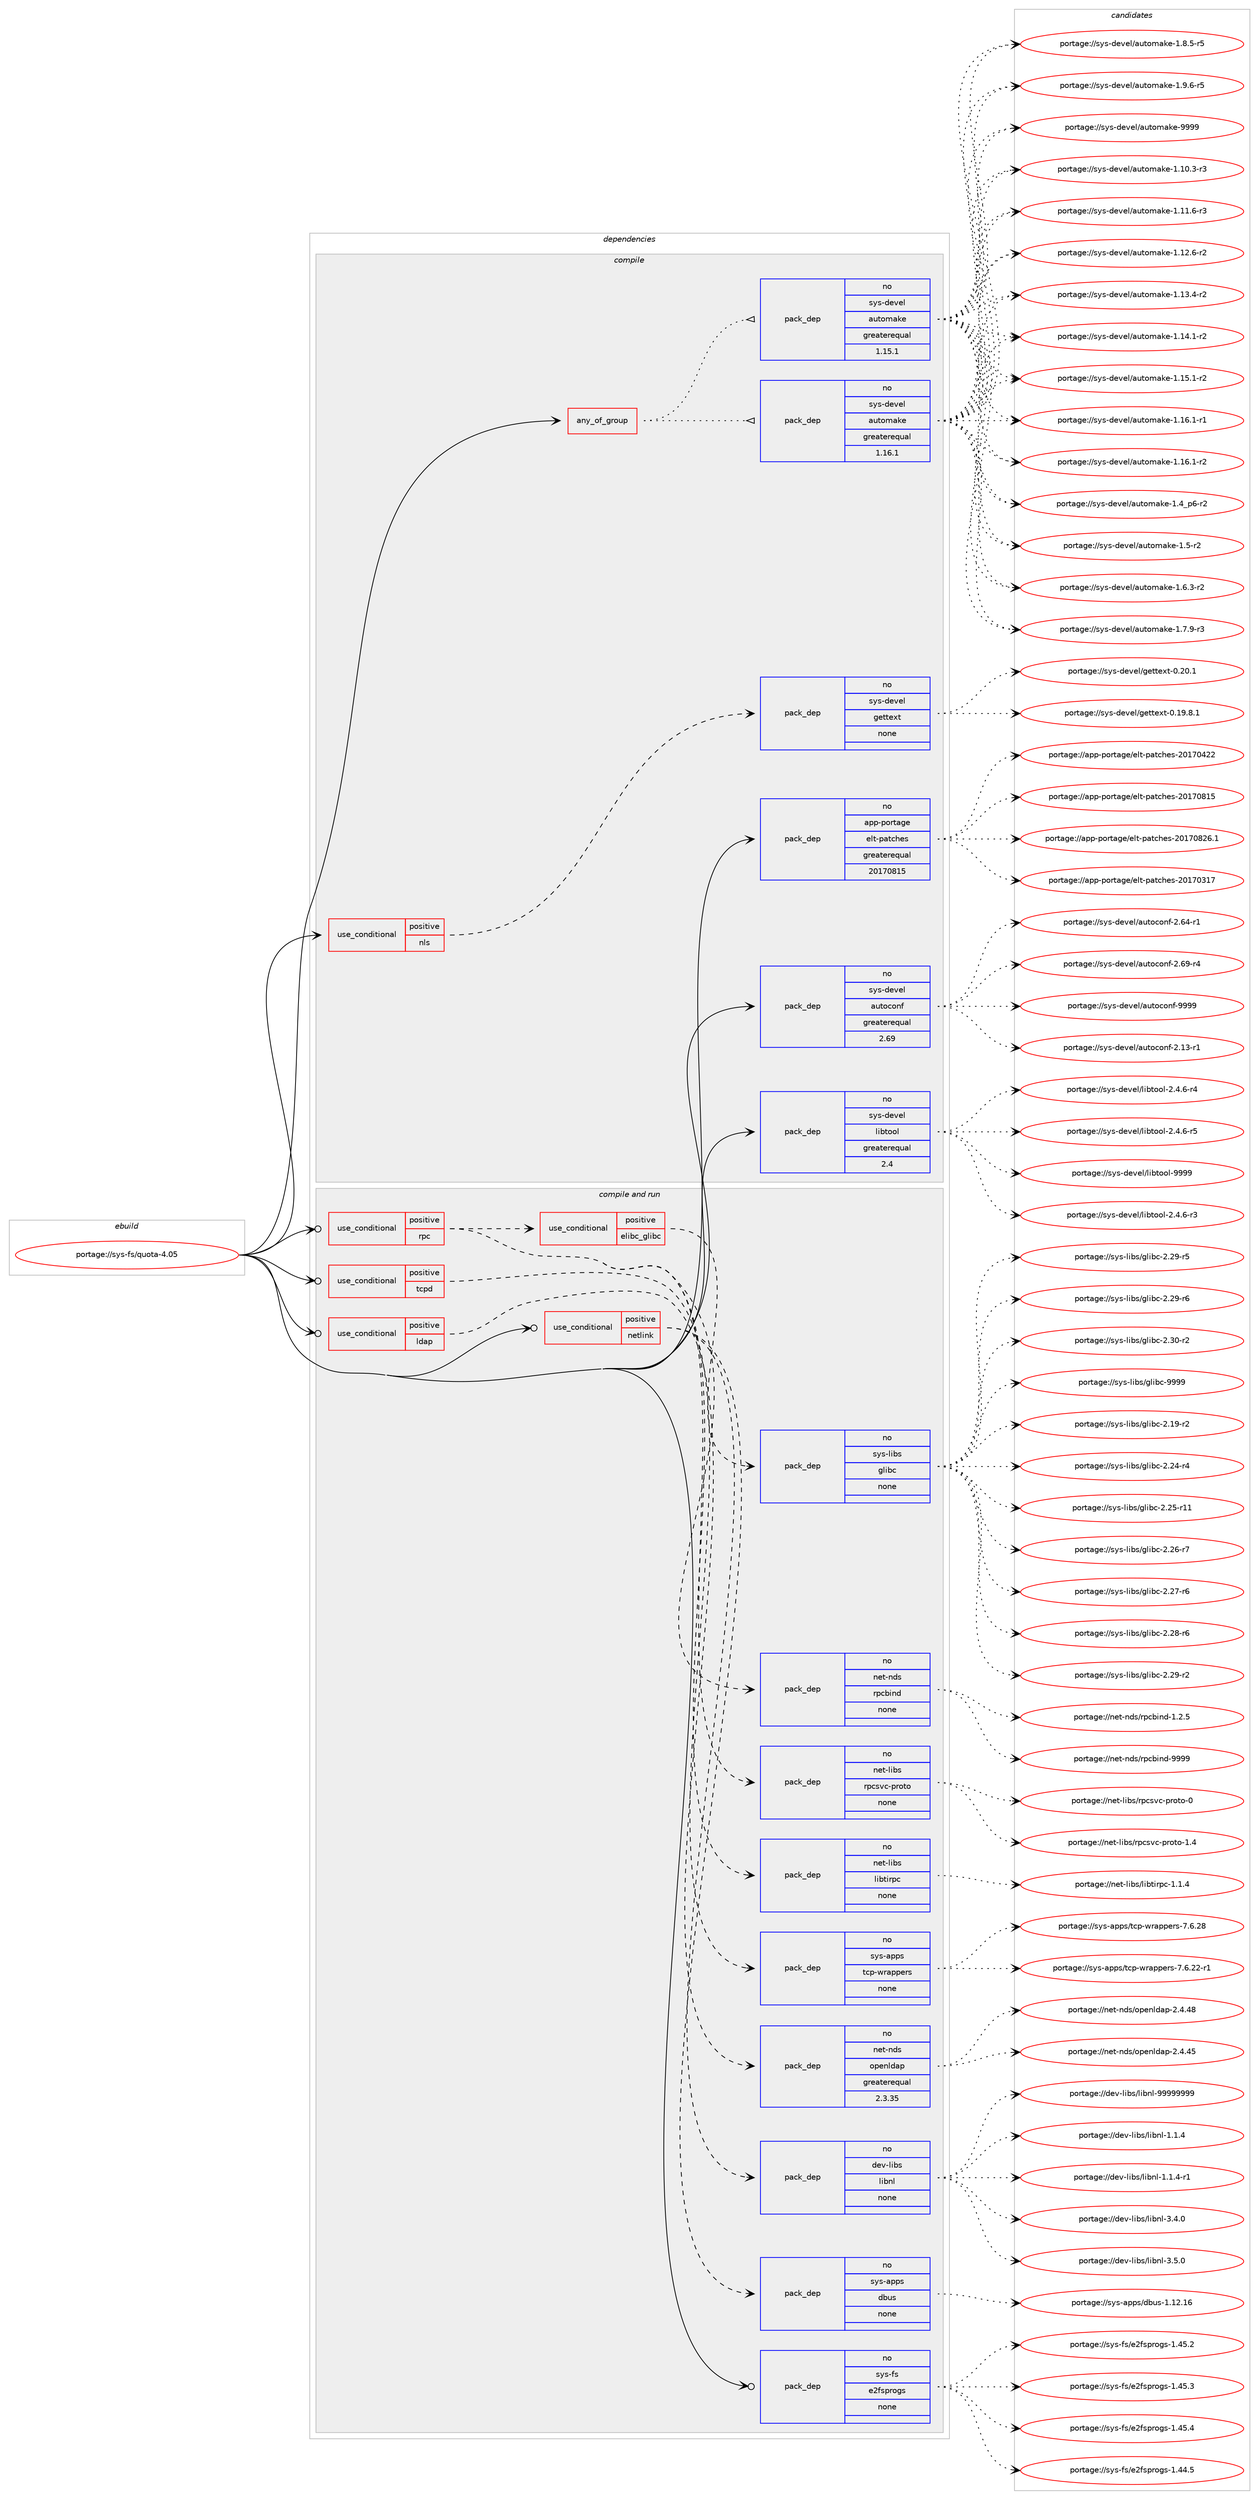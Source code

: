 digraph prolog {

# *************
# Graph options
# *************

newrank=true;
concentrate=true;
compound=true;
graph [rankdir=LR,fontname=Helvetica,fontsize=10,ranksep=1.5];#, ranksep=2.5, nodesep=0.2];
edge  [arrowhead=vee];
node  [fontname=Helvetica,fontsize=10];

# **********
# The ebuild
# **********

subgraph cluster_leftcol {
color=gray;
rank=same;
label=<<i>ebuild</i>>;
id [label="portage://sys-fs/quota-4.05", color=red, width=4, href="../sys-fs/quota-4.05.svg"];
}

# ****************
# The dependencies
# ****************

subgraph cluster_midcol {
color=gray;
label=<<i>dependencies</i>>;
subgraph cluster_compile {
fillcolor="#eeeeee";
style=filled;
label=<<i>compile</i>>;
subgraph any6906 {
dependency426198 [label=<<TABLE BORDER="0" CELLBORDER="1" CELLSPACING="0" CELLPADDING="4"><TR><TD CELLPADDING="10">any_of_group</TD></TR></TABLE>>, shape=none, color=red];subgraph pack315912 {
dependency426199 [label=<<TABLE BORDER="0" CELLBORDER="1" CELLSPACING="0" CELLPADDING="4" WIDTH="220"><TR><TD ROWSPAN="6" CELLPADDING="30">pack_dep</TD></TR><TR><TD WIDTH="110">no</TD></TR><TR><TD>sys-devel</TD></TR><TR><TD>automake</TD></TR><TR><TD>greaterequal</TD></TR><TR><TD>1.16.1</TD></TR></TABLE>>, shape=none, color=blue];
}
dependency426198:e -> dependency426199:w [weight=20,style="dotted",arrowhead="oinv"];
subgraph pack315913 {
dependency426200 [label=<<TABLE BORDER="0" CELLBORDER="1" CELLSPACING="0" CELLPADDING="4" WIDTH="220"><TR><TD ROWSPAN="6" CELLPADDING="30">pack_dep</TD></TR><TR><TD WIDTH="110">no</TD></TR><TR><TD>sys-devel</TD></TR><TR><TD>automake</TD></TR><TR><TD>greaterequal</TD></TR><TR><TD>1.15.1</TD></TR></TABLE>>, shape=none, color=blue];
}
dependency426198:e -> dependency426200:w [weight=20,style="dotted",arrowhead="oinv"];
}
id:e -> dependency426198:w [weight=20,style="solid",arrowhead="vee"];
subgraph cond103142 {
dependency426201 [label=<<TABLE BORDER="0" CELLBORDER="1" CELLSPACING="0" CELLPADDING="4"><TR><TD ROWSPAN="3" CELLPADDING="10">use_conditional</TD></TR><TR><TD>positive</TD></TR><TR><TD>nls</TD></TR></TABLE>>, shape=none, color=red];
subgraph pack315914 {
dependency426202 [label=<<TABLE BORDER="0" CELLBORDER="1" CELLSPACING="0" CELLPADDING="4" WIDTH="220"><TR><TD ROWSPAN="6" CELLPADDING="30">pack_dep</TD></TR><TR><TD WIDTH="110">no</TD></TR><TR><TD>sys-devel</TD></TR><TR><TD>gettext</TD></TR><TR><TD>none</TD></TR><TR><TD></TD></TR></TABLE>>, shape=none, color=blue];
}
dependency426201:e -> dependency426202:w [weight=20,style="dashed",arrowhead="vee"];
}
id:e -> dependency426201:w [weight=20,style="solid",arrowhead="vee"];
subgraph pack315915 {
dependency426203 [label=<<TABLE BORDER="0" CELLBORDER="1" CELLSPACING="0" CELLPADDING="4" WIDTH="220"><TR><TD ROWSPAN="6" CELLPADDING="30">pack_dep</TD></TR><TR><TD WIDTH="110">no</TD></TR><TR><TD>app-portage</TD></TR><TR><TD>elt-patches</TD></TR><TR><TD>greaterequal</TD></TR><TR><TD>20170815</TD></TR></TABLE>>, shape=none, color=blue];
}
id:e -> dependency426203:w [weight=20,style="solid",arrowhead="vee"];
subgraph pack315916 {
dependency426204 [label=<<TABLE BORDER="0" CELLBORDER="1" CELLSPACING="0" CELLPADDING="4" WIDTH="220"><TR><TD ROWSPAN="6" CELLPADDING="30">pack_dep</TD></TR><TR><TD WIDTH="110">no</TD></TR><TR><TD>sys-devel</TD></TR><TR><TD>autoconf</TD></TR><TR><TD>greaterequal</TD></TR><TR><TD>2.69</TD></TR></TABLE>>, shape=none, color=blue];
}
id:e -> dependency426204:w [weight=20,style="solid",arrowhead="vee"];
subgraph pack315917 {
dependency426205 [label=<<TABLE BORDER="0" CELLBORDER="1" CELLSPACING="0" CELLPADDING="4" WIDTH="220"><TR><TD ROWSPAN="6" CELLPADDING="30">pack_dep</TD></TR><TR><TD WIDTH="110">no</TD></TR><TR><TD>sys-devel</TD></TR><TR><TD>libtool</TD></TR><TR><TD>greaterequal</TD></TR><TR><TD>2.4</TD></TR></TABLE>>, shape=none, color=blue];
}
id:e -> dependency426205:w [weight=20,style="solid",arrowhead="vee"];
}
subgraph cluster_compileandrun {
fillcolor="#eeeeee";
style=filled;
label=<<i>compile and run</i>>;
subgraph cond103143 {
dependency426206 [label=<<TABLE BORDER="0" CELLBORDER="1" CELLSPACING="0" CELLPADDING="4"><TR><TD ROWSPAN="3" CELLPADDING="10">use_conditional</TD></TR><TR><TD>positive</TD></TR><TR><TD>ldap</TD></TR></TABLE>>, shape=none, color=red];
subgraph pack315918 {
dependency426207 [label=<<TABLE BORDER="0" CELLBORDER="1" CELLSPACING="0" CELLPADDING="4" WIDTH="220"><TR><TD ROWSPAN="6" CELLPADDING="30">pack_dep</TD></TR><TR><TD WIDTH="110">no</TD></TR><TR><TD>net-nds</TD></TR><TR><TD>openldap</TD></TR><TR><TD>greaterequal</TD></TR><TR><TD>2.3.35</TD></TR></TABLE>>, shape=none, color=blue];
}
dependency426206:e -> dependency426207:w [weight=20,style="dashed",arrowhead="vee"];
}
id:e -> dependency426206:w [weight=20,style="solid",arrowhead="odotvee"];
subgraph cond103144 {
dependency426208 [label=<<TABLE BORDER="0" CELLBORDER="1" CELLSPACING="0" CELLPADDING="4"><TR><TD ROWSPAN="3" CELLPADDING="10">use_conditional</TD></TR><TR><TD>positive</TD></TR><TR><TD>netlink</TD></TR></TABLE>>, shape=none, color=red];
subgraph pack315919 {
dependency426209 [label=<<TABLE BORDER="0" CELLBORDER="1" CELLSPACING="0" CELLPADDING="4" WIDTH="220"><TR><TD ROWSPAN="6" CELLPADDING="30">pack_dep</TD></TR><TR><TD WIDTH="110">no</TD></TR><TR><TD>sys-apps</TD></TR><TR><TD>dbus</TD></TR><TR><TD>none</TD></TR><TR><TD></TD></TR></TABLE>>, shape=none, color=blue];
}
dependency426208:e -> dependency426209:w [weight=20,style="dashed",arrowhead="vee"];
subgraph pack315920 {
dependency426210 [label=<<TABLE BORDER="0" CELLBORDER="1" CELLSPACING="0" CELLPADDING="4" WIDTH="220"><TR><TD ROWSPAN="6" CELLPADDING="30">pack_dep</TD></TR><TR><TD WIDTH="110">no</TD></TR><TR><TD>dev-libs</TD></TR><TR><TD>libnl</TD></TR><TR><TD>none</TD></TR><TR><TD></TD></TR></TABLE>>, shape=none, color=blue];
}
dependency426208:e -> dependency426210:w [weight=20,style="dashed",arrowhead="vee"];
}
id:e -> dependency426208:w [weight=20,style="solid",arrowhead="odotvee"];
subgraph cond103145 {
dependency426211 [label=<<TABLE BORDER="0" CELLBORDER="1" CELLSPACING="0" CELLPADDING="4"><TR><TD ROWSPAN="3" CELLPADDING="10">use_conditional</TD></TR><TR><TD>positive</TD></TR><TR><TD>rpc</TD></TR></TABLE>>, shape=none, color=red];
subgraph pack315921 {
dependency426212 [label=<<TABLE BORDER="0" CELLBORDER="1" CELLSPACING="0" CELLPADDING="4" WIDTH="220"><TR><TD ROWSPAN="6" CELLPADDING="30">pack_dep</TD></TR><TR><TD WIDTH="110">no</TD></TR><TR><TD>net-nds</TD></TR><TR><TD>rpcbind</TD></TR><TR><TD>none</TD></TR><TR><TD></TD></TR></TABLE>>, shape=none, color=blue];
}
dependency426211:e -> dependency426212:w [weight=20,style="dashed",arrowhead="vee"];
subgraph cond103146 {
dependency426213 [label=<<TABLE BORDER="0" CELLBORDER="1" CELLSPACING="0" CELLPADDING="4"><TR><TD ROWSPAN="3" CELLPADDING="10">use_conditional</TD></TR><TR><TD>positive</TD></TR><TR><TD>elibc_glibc</TD></TR></TABLE>>, shape=none, color=red];
subgraph pack315922 {
dependency426214 [label=<<TABLE BORDER="0" CELLBORDER="1" CELLSPACING="0" CELLPADDING="4" WIDTH="220"><TR><TD ROWSPAN="6" CELLPADDING="30">pack_dep</TD></TR><TR><TD WIDTH="110">no</TD></TR><TR><TD>sys-libs</TD></TR><TR><TD>glibc</TD></TR><TR><TD>none</TD></TR><TR><TD></TD></TR></TABLE>>, shape=none, color=blue];
}
dependency426213:e -> dependency426214:w [weight=20,style="dashed",arrowhead="vee"];
}
dependency426211:e -> dependency426213:w [weight=20,style="dashed",arrowhead="vee"];
subgraph pack315923 {
dependency426215 [label=<<TABLE BORDER="0" CELLBORDER="1" CELLSPACING="0" CELLPADDING="4" WIDTH="220"><TR><TD ROWSPAN="6" CELLPADDING="30">pack_dep</TD></TR><TR><TD WIDTH="110">no</TD></TR><TR><TD>net-libs</TD></TR><TR><TD>libtirpc</TD></TR><TR><TD>none</TD></TR><TR><TD></TD></TR></TABLE>>, shape=none, color=blue];
}
dependency426211:e -> dependency426215:w [weight=20,style="dashed",arrowhead="vee"];
subgraph pack315924 {
dependency426216 [label=<<TABLE BORDER="0" CELLBORDER="1" CELLSPACING="0" CELLPADDING="4" WIDTH="220"><TR><TD ROWSPAN="6" CELLPADDING="30">pack_dep</TD></TR><TR><TD WIDTH="110">no</TD></TR><TR><TD>net-libs</TD></TR><TR><TD>rpcsvc-proto</TD></TR><TR><TD>none</TD></TR><TR><TD></TD></TR></TABLE>>, shape=none, color=blue];
}
dependency426211:e -> dependency426216:w [weight=20,style="dashed",arrowhead="vee"];
}
id:e -> dependency426211:w [weight=20,style="solid",arrowhead="odotvee"];
subgraph cond103147 {
dependency426217 [label=<<TABLE BORDER="0" CELLBORDER="1" CELLSPACING="0" CELLPADDING="4"><TR><TD ROWSPAN="3" CELLPADDING="10">use_conditional</TD></TR><TR><TD>positive</TD></TR><TR><TD>tcpd</TD></TR></TABLE>>, shape=none, color=red];
subgraph pack315925 {
dependency426218 [label=<<TABLE BORDER="0" CELLBORDER="1" CELLSPACING="0" CELLPADDING="4" WIDTH="220"><TR><TD ROWSPAN="6" CELLPADDING="30">pack_dep</TD></TR><TR><TD WIDTH="110">no</TD></TR><TR><TD>sys-apps</TD></TR><TR><TD>tcp-wrappers</TD></TR><TR><TD>none</TD></TR><TR><TD></TD></TR></TABLE>>, shape=none, color=blue];
}
dependency426217:e -> dependency426218:w [weight=20,style="dashed",arrowhead="vee"];
}
id:e -> dependency426217:w [weight=20,style="solid",arrowhead="odotvee"];
subgraph pack315926 {
dependency426219 [label=<<TABLE BORDER="0" CELLBORDER="1" CELLSPACING="0" CELLPADDING="4" WIDTH="220"><TR><TD ROWSPAN="6" CELLPADDING="30">pack_dep</TD></TR><TR><TD WIDTH="110">no</TD></TR><TR><TD>sys-fs</TD></TR><TR><TD>e2fsprogs</TD></TR><TR><TD>none</TD></TR><TR><TD></TD></TR></TABLE>>, shape=none, color=blue];
}
id:e -> dependency426219:w [weight=20,style="solid",arrowhead="odotvee"];
}
subgraph cluster_run {
fillcolor="#eeeeee";
style=filled;
label=<<i>run</i>>;
}
}

# **************
# The candidates
# **************

subgraph cluster_choices {
rank=same;
color=gray;
label=<<i>candidates</i>>;

subgraph choice315912 {
color=black;
nodesep=1;
choiceportage11512111545100101118101108479711711611110997107101454946494846514511451 [label="portage://sys-devel/automake-1.10.3-r3", color=red, width=4,href="../sys-devel/automake-1.10.3-r3.svg"];
choiceportage11512111545100101118101108479711711611110997107101454946494946544511451 [label="portage://sys-devel/automake-1.11.6-r3", color=red, width=4,href="../sys-devel/automake-1.11.6-r3.svg"];
choiceportage11512111545100101118101108479711711611110997107101454946495046544511450 [label="portage://sys-devel/automake-1.12.6-r2", color=red, width=4,href="../sys-devel/automake-1.12.6-r2.svg"];
choiceportage11512111545100101118101108479711711611110997107101454946495146524511450 [label="portage://sys-devel/automake-1.13.4-r2", color=red, width=4,href="../sys-devel/automake-1.13.4-r2.svg"];
choiceportage11512111545100101118101108479711711611110997107101454946495246494511450 [label="portage://sys-devel/automake-1.14.1-r2", color=red, width=4,href="../sys-devel/automake-1.14.1-r2.svg"];
choiceportage11512111545100101118101108479711711611110997107101454946495346494511450 [label="portage://sys-devel/automake-1.15.1-r2", color=red, width=4,href="../sys-devel/automake-1.15.1-r2.svg"];
choiceportage11512111545100101118101108479711711611110997107101454946495446494511449 [label="portage://sys-devel/automake-1.16.1-r1", color=red, width=4,href="../sys-devel/automake-1.16.1-r1.svg"];
choiceportage11512111545100101118101108479711711611110997107101454946495446494511450 [label="portage://sys-devel/automake-1.16.1-r2", color=red, width=4,href="../sys-devel/automake-1.16.1-r2.svg"];
choiceportage115121115451001011181011084797117116111109971071014549465295112544511450 [label="portage://sys-devel/automake-1.4_p6-r2", color=red, width=4,href="../sys-devel/automake-1.4_p6-r2.svg"];
choiceportage11512111545100101118101108479711711611110997107101454946534511450 [label="portage://sys-devel/automake-1.5-r2", color=red, width=4,href="../sys-devel/automake-1.5-r2.svg"];
choiceportage115121115451001011181011084797117116111109971071014549465446514511450 [label="portage://sys-devel/automake-1.6.3-r2", color=red, width=4,href="../sys-devel/automake-1.6.3-r2.svg"];
choiceportage115121115451001011181011084797117116111109971071014549465546574511451 [label="portage://sys-devel/automake-1.7.9-r3", color=red, width=4,href="../sys-devel/automake-1.7.9-r3.svg"];
choiceportage115121115451001011181011084797117116111109971071014549465646534511453 [label="portage://sys-devel/automake-1.8.5-r5", color=red, width=4,href="../sys-devel/automake-1.8.5-r5.svg"];
choiceportage115121115451001011181011084797117116111109971071014549465746544511453 [label="portage://sys-devel/automake-1.9.6-r5", color=red, width=4,href="../sys-devel/automake-1.9.6-r5.svg"];
choiceportage115121115451001011181011084797117116111109971071014557575757 [label="portage://sys-devel/automake-9999", color=red, width=4,href="../sys-devel/automake-9999.svg"];
dependency426199:e -> choiceportage11512111545100101118101108479711711611110997107101454946494846514511451:w [style=dotted,weight="100"];
dependency426199:e -> choiceportage11512111545100101118101108479711711611110997107101454946494946544511451:w [style=dotted,weight="100"];
dependency426199:e -> choiceportage11512111545100101118101108479711711611110997107101454946495046544511450:w [style=dotted,weight="100"];
dependency426199:e -> choiceportage11512111545100101118101108479711711611110997107101454946495146524511450:w [style=dotted,weight="100"];
dependency426199:e -> choiceportage11512111545100101118101108479711711611110997107101454946495246494511450:w [style=dotted,weight="100"];
dependency426199:e -> choiceportage11512111545100101118101108479711711611110997107101454946495346494511450:w [style=dotted,weight="100"];
dependency426199:e -> choiceportage11512111545100101118101108479711711611110997107101454946495446494511449:w [style=dotted,weight="100"];
dependency426199:e -> choiceportage11512111545100101118101108479711711611110997107101454946495446494511450:w [style=dotted,weight="100"];
dependency426199:e -> choiceportage115121115451001011181011084797117116111109971071014549465295112544511450:w [style=dotted,weight="100"];
dependency426199:e -> choiceportage11512111545100101118101108479711711611110997107101454946534511450:w [style=dotted,weight="100"];
dependency426199:e -> choiceportage115121115451001011181011084797117116111109971071014549465446514511450:w [style=dotted,weight="100"];
dependency426199:e -> choiceportage115121115451001011181011084797117116111109971071014549465546574511451:w [style=dotted,weight="100"];
dependency426199:e -> choiceportage115121115451001011181011084797117116111109971071014549465646534511453:w [style=dotted,weight="100"];
dependency426199:e -> choiceportage115121115451001011181011084797117116111109971071014549465746544511453:w [style=dotted,weight="100"];
dependency426199:e -> choiceportage115121115451001011181011084797117116111109971071014557575757:w [style=dotted,weight="100"];
}
subgraph choice315913 {
color=black;
nodesep=1;
choiceportage11512111545100101118101108479711711611110997107101454946494846514511451 [label="portage://sys-devel/automake-1.10.3-r3", color=red, width=4,href="../sys-devel/automake-1.10.3-r3.svg"];
choiceportage11512111545100101118101108479711711611110997107101454946494946544511451 [label="portage://sys-devel/automake-1.11.6-r3", color=red, width=4,href="../sys-devel/automake-1.11.6-r3.svg"];
choiceportage11512111545100101118101108479711711611110997107101454946495046544511450 [label="portage://sys-devel/automake-1.12.6-r2", color=red, width=4,href="../sys-devel/automake-1.12.6-r2.svg"];
choiceportage11512111545100101118101108479711711611110997107101454946495146524511450 [label="portage://sys-devel/automake-1.13.4-r2", color=red, width=4,href="../sys-devel/automake-1.13.4-r2.svg"];
choiceportage11512111545100101118101108479711711611110997107101454946495246494511450 [label="portage://sys-devel/automake-1.14.1-r2", color=red, width=4,href="../sys-devel/automake-1.14.1-r2.svg"];
choiceportage11512111545100101118101108479711711611110997107101454946495346494511450 [label="portage://sys-devel/automake-1.15.1-r2", color=red, width=4,href="../sys-devel/automake-1.15.1-r2.svg"];
choiceportage11512111545100101118101108479711711611110997107101454946495446494511449 [label="portage://sys-devel/automake-1.16.1-r1", color=red, width=4,href="../sys-devel/automake-1.16.1-r1.svg"];
choiceportage11512111545100101118101108479711711611110997107101454946495446494511450 [label="portage://sys-devel/automake-1.16.1-r2", color=red, width=4,href="../sys-devel/automake-1.16.1-r2.svg"];
choiceportage115121115451001011181011084797117116111109971071014549465295112544511450 [label="portage://sys-devel/automake-1.4_p6-r2", color=red, width=4,href="../sys-devel/automake-1.4_p6-r2.svg"];
choiceportage11512111545100101118101108479711711611110997107101454946534511450 [label="portage://sys-devel/automake-1.5-r2", color=red, width=4,href="../sys-devel/automake-1.5-r2.svg"];
choiceportage115121115451001011181011084797117116111109971071014549465446514511450 [label="portage://sys-devel/automake-1.6.3-r2", color=red, width=4,href="../sys-devel/automake-1.6.3-r2.svg"];
choiceportage115121115451001011181011084797117116111109971071014549465546574511451 [label="portage://sys-devel/automake-1.7.9-r3", color=red, width=4,href="../sys-devel/automake-1.7.9-r3.svg"];
choiceportage115121115451001011181011084797117116111109971071014549465646534511453 [label="portage://sys-devel/automake-1.8.5-r5", color=red, width=4,href="../sys-devel/automake-1.8.5-r5.svg"];
choiceportage115121115451001011181011084797117116111109971071014549465746544511453 [label="portage://sys-devel/automake-1.9.6-r5", color=red, width=4,href="../sys-devel/automake-1.9.6-r5.svg"];
choiceportage115121115451001011181011084797117116111109971071014557575757 [label="portage://sys-devel/automake-9999", color=red, width=4,href="../sys-devel/automake-9999.svg"];
dependency426200:e -> choiceportage11512111545100101118101108479711711611110997107101454946494846514511451:w [style=dotted,weight="100"];
dependency426200:e -> choiceportage11512111545100101118101108479711711611110997107101454946494946544511451:w [style=dotted,weight="100"];
dependency426200:e -> choiceportage11512111545100101118101108479711711611110997107101454946495046544511450:w [style=dotted,weight="100"];
dependency426200:e -> choiceportage11512111545100101118101108479711711611110997107101454946495146524511450:w [style=dotted,weight="100"];
dependency426200:e -> choiceportage11512111545100101118101108479711711611110997107101454946495246494511450:w [style=dotted,weight="100"];
dependency426200:e -> choiceportage11512111545100101118101108479711711611110997107101454946495346494511450:w [style=dotted,weight="100"];
dependency426200:e -> choiceportage11512111545100101118101108479711711611110997107101454946495446494511449:w [style=dotted,weight="100"];
dependency426200:e -> choiceportage11512111545100101118101108479711711611110997107101454946495446494511450:w [style=dotted,weight="100"];
dependency426200:e -> choiceportage115121115451001011181011084797117116111109971071014549465295112544511450:w [style=dotted,weight="100"];
dependency426200:e -> choiceportage11512111545100101118101108479711711611110997107101454946534511450:w [style=dotted,weight="100"];
dependency426200:e -> choiceportage115121115451001011181011084797117116111109971071014549465446514511450:w [style=dotted,weight="100"];
dependency426200:e -> choiceportage115121115451001011181011084797117116111109971071014549465546574511451:w [style=dotted,weight="100"];
dependency426200:e -> choiceportage115121115451001011181011084797117116111109971071014549465646534511453:w [style=dotted,weight="100"];
dependency426200:e -> choiceportage115121115451001011181011084797117116111109971071014549465746544511453:w [style=dotted,weight="100"];
dependency426200:e -> choiceportage115121115451001011181011084797117116111109971071014557575757:w [style=dotted,weight="100"];
}
subgraph choice315914 {
color=black;
nodesep=1;
choiceportage1151211154510010111810110847103101116116101120116454846495746564649 [label="portage://sys-devel/gettext-0.19.8.1", color=red, width=4,href="../sys-devel/gettext-0.19.8.1.svg"];
choiceportage115121115451001011181011084710310111611610112011645484650484649 [label="portage://sys-devel/gettext-0.20.1", color=red, width=4,href="../sys-devel/gettext-0.20.1.svg"];
dependency426202:e -> choiceportage1151211154510010111810110847103101116116101120116454846495746564649:w [style=dotted,weight="100"];
dependency426202:e -> choiceportage115121115451001011181011084710310111611610112011645484650484649:w [style=dotted,weight="100"];
}
subgraph choice315915 {
color=black;
nodesep=1;
choiceportage97112112451121111141169710310147101108116451129711699104101115455048495548514955 [label="portage://app-portage/elt-patches-20170317", color=red, width=4,href="../app-portage/elt-patches-20170317.svg"];
choiceportage97112112451121111141169710310147101108116451129711699104101115455048495548525050 [label="portage://app-portage/elt-patches-20170422", color=red, width=4,href="../app-portage/elt-patches-20170422.svg"];
choiceportage97112112451121111141169710310147101108116451129711699104101115455048495548564953 [label="portage://app-portage/elt-patches-20170815", color=red, width=4,href="../app-portage/elt-patches-20170815.svg"];
choiceportage971121124511211111411697103101471011081164511297116991041011154550484955485650544649 [label="portage://app-portage/elt-patches-20170826.1", color=red, width=4,href="../app-portage/elt-patches-20170826.1.svg"];
dependency426203:e -> choiceportage97112112451121111141169710310147101108116451129711699104101115455048495548514955:w [style=dotted,weight="100"];
dependency426203:e -> choiceportage97112112451121111141169710310147101108116451129711699104101115455048495548525050:w [style=dotted,weight="100"];
dependency426203:e -> choiceportage97112112451121111141169710310147101108116451129711699104101115455048495548564953:w [style=dotted,weight="100"];
dependency426203:e -> choiceportage971121124511211111411697103101471011081164511297116991041011154550484955485650544649:w [style=dotted,weight="100"];
}
subgraph choice315916 {
color=black;
nodesep=1;
choiceportage1151211154510010111810110847971171161119911111010245504649514511449 [label="portage://sys-devel/autoconf-2.13-r1", color=red, width=4,href="../sys-devel/autoconf-2.13-r1.svg"];
choiceportage1151211154510010111810110847971171161119911111010245504654524511449 [label="portage://sys-devel/autoconf-2.64-r1", color=red, width=4,href="../sys-devel/autoconf-2.64-r1.svg"];
choiceportage1151211154510010111810110847971171161119911111010245504654574511452 [label="portage://sys-devel/autoconf-2.69-r4", color=red, width=4,href="../sys-devel/autoconf-2.69-r4.svg"];
choiceportage115121115451001011181011084797117116111991111101024557575757 [label="portage://sys-devel/autoconf-9999", color=red, width=4,href="../sys-devel/autoconf-9999.svg"];
dependency426204:e -> choiceportage1151211154510010111810110847971171161119911111010245504649514511449:w [style=dotted,weight="100"];
dependency426204:e -> choiceportage1151211154510010111810110847971171161119911111010245504654524511449:w [style=dotted,weight="100"];
dependency426204:e -> choiceportage1151211154510010111810110847971171161119911111010245504654574511452:w [style=dotted,weight="100"];
dependency426204:e -> choiceportage115121115451001011181011084797117116111991111101024557575757:w [style=dotted,weight="100"];
}
subgraph choice315917 {
color=black;
nodesep=1;
choiceportage1151211154510010111810110847108105981161111111084550465246544511451 [label="portage://sys-devel/libtool-2.4.6-r3", color=red, width=4,href="../sys-devel/libtool-2.4.6-r3.svg"];
choiceportage1151211154510010111810110847108105981161111111084550465246544511452 [label="portage://sys-devel/libtool-2.4.6-r4", color=red, width=4,href="../sys-devel/libtool-2.4.6-r4.svg"];
choiceportage1151211154510010111810110847108105981161111111084550465246544511453 [label="portage://sys-devel/libtool-2.4.6-r5", color=red, width=4,href="../sys-devel/libtool-2.4.6-r5.svg"];
choiceportage1151211154510010111810110847108105981161111111084557575757 [label="portage://sys-devel/libtool-9999", color=red, width=4,href="../sys-devel/libtool-9999.svg"];
dependency426205:e -> choiceportage1151211154510010111810110847108105981161111111084550465246544511451:w [style=dotted,weight="100"];
dependency426205:e -> choiceportage1151211154510010111810110847108105981161111111084550465246544511452:w [style=dotted,weight="100"];
dependency426205:e -> choiceportage1151211154510010111810110847108105981161111111084550465246544511453:w [style=dotted,weight="100"];
dependency426205:e -> choiceportage1151211154510010111810110847108105981161111111084557575757:w [style=dotted,weight="100"];
}
subgraph choice315918 {
color=black;
nodesep=1;
choiceportage11010111645110100115471111121011101081009711245504652465253 [label="portage://net-nds/openldap-2.4.45", color=red, width=4,href="../net-nds/openldap-2.4.45.svg"];
choiceportage11010111645110100115471111121011101081009711245504652465256 [label="portage://net-nds/openldap-2.4.48", color=red, width=4,href="../net-nds/openldap-2.4.48.svg"];
dependency426207:e -> choiceportage11010111645110100115471111121011101081009711245504652465253:w [style=dotted,weight="100"];
dependency426207:e -> choiceportage11010111645110100115471111121011101081009711245504652465256:w [style=dotted,weight="100"];
}
subgraph choice315919 {
color=black;
nodesep=1;
choiceportage115121115459711211211547100981171154549464950464954 [label="portage://sys-apps/dbus-1.12.16", color=red, width=4,href="../sys-apps/dbus-1.12.16.svg"];
dependency426209:e -> choiceportage115121115459711211211547100981171154549464950464954:w [style=dotted,weight="100"];
}
subgraph choice315920 {
color=black;
nodesep=1;
choiceportage10010111845108105981154710810598110108454946494652 [label="portage://dev-libs/libnl-1.1.4", color=red, width=4,href="../dev-libs/libnl-1.1.4.svg"];
choiceportage100101118451081059811547108105981101084549464946524511449 [label="portage://dev-libs/libnl-1.1.4-r1", color=red, width=4,href="../dev-libs/libnl-1.1.4-r1.svg"];
choiceportage10010111845108105981154710810598110108455146524648 [label="portage://dev-libs/libnl-3.4.0", color=red, width=4,href="../dev-libs/libnl-3.4.0.svg"];
choiceportage10010111845108105981154710810598110108455146534648 [label="portage://dev-libs/libnl-3.5.0", color=red, width=4,href="../dev-libs/libnl-3.5.0.svg"];
choiceportage10010111845108105981154710810598110108455757575757575757 [label="portage://dev-libs/libnl-99999999", color=red, width=4,href="../dev-libs/libnl-99999999.svg"];
dependency426210:e -> choiceportage10010111845108105981154710810598110108454946494652:w [style=dotted,weight="100"];
dependency426210:e -> choiceportage100101118451081059811547108105981101084549464946524511449:w [style=dotted,weight="100"];
dependency426210:e -> choiceportage10010111845108105981154710810598110108455146524648:w [style=dotted,weight="100"];
dependency426210:e -> choiceportage10010111845108105981154710810598110108455146534648:w [style=dotted,weight="100"];
dependency426210:e -> choiceportage10010111845108105981154710810598110108455757575757575757:w [style=dotted,weight="100"];
}
subgraph choice315921 {
color=black;
nodesep=1;
choiceportage11010111645110100115471141129998105110100454946504653 [label="portage://net-nds/rpcbind-1.2.5", color=red, width=4,href="../net-nds/rpcbind-1.2.5.svg"];
choiceportage110101116451101001154711411299981051101004557575757 [label="portage://net-nds/rpcbind-9999", color=red, width=4,href="../net-nds/rpcbind-9999.svg"];
dependency426212:e -> choiceportage11010111645110100115471141129998105110100454946504653:w [style=dotted,weight="100"];
dependency426212:e -> choiceportage110101116451101001154711411299981051101004557575757:w [style=dotted,weight="100"];
}
subgraph choice315922 {
color=black;
nodesep=1;
choiceportage115121115451081059811547103108105989945504649574511450 [label="portage://sys-libs/glibc-2.19-r2", color=red, width=4,href="../sys-libs/glibc-2.19-r2.svg"];
choiceportage115121115451081059811547103108105989945504650524511452 [label="portage://sys-libs/glibc-2.24-r4", color=red, width=4,href="../sys-libs/glibc-2.24-r4.svg"];
choiceportage11512111545108105981154710310810598994550465053451144949 [label="portage://sys-libs/glibc-2.25-r11", color=red, width=4,href="../sys-libs/glibc-2.25-r11.svg"];
choiceportage115121115451081059811547103108105989945504650544511455 [label="portage://sys-libs/glibc-2.26-r7", color=red, width=4,href="../sys-libs/glibc-2.26-r7.svg"];
choiceportage115121115451081059811547103108105989945504650554511454 [label="portage://sys-libs/glibc-2.27-r6", color=red, width=4,href="../sys-libs/glibc-2.27-r6.svg"];
choiceportage115121115451081059811547103108105989945504650564511454 [label="portage://sys-libs/glibc-2.28-r6", color=red, width=4,href="../sys-libs/glibc-2.28-r6.svg"];
choiceportage115121115451081059811547103108105989945504650574511450 [label="portage://sys-libs/glibc-2.29-r2", color=red, width=4,href="../sys-libs/glibc-2.29-r2.svg"];
choiceportage115121115451081059811547103108105989945504650574511453 [label="portage://sys-libs/glibc-2.29-r5", color=red, width=4,href="../sys-libs/glibc-2.29-r5.svg"];
choiceportage115121115451081059811547103108105989945504650574511454 [label="portage://sys-libs/glibc-2.29-r6", color=red, width=4,href="../sys-libs/glibc-2.29-r6.svg"];
choiceportage115121115451081059811547103108105989945504651484511450 [label="portage://sys-libs/glibc-2.30-r2", color=red, width=4,href="../sys-libs/glibc-2.30-r2.svg"];
choiceportage11512111545108105981154710310810598994557575757 [label="portage://sys-libs/glibc-9999", color=red, width=4,href="../sys-libs/glibc-9999.svg"];
dependency426214:e -> choiceportage115121115451081059811547103108105989945504649574511450:w [style=dotted,weight="100"];
dependency426214:e -> choiceportage115121115451081059811547103108105989945504650524511452:w [style=dotted,weight="100"];
dependency426214:e -> choiceportage11512111545108105981154710310810598994550465053451144949:w [style=dotted,weight="100"];
dependency426214:e -> choiceportage115121115451081059811547103108105989945504650544511455:w [style=dotted,weight="100"];
dependency426214:e -> choiceportage115121115451081059811547103108105989945504650554511454:w [style=dotted,weight="100"];
dependency426214:e -> choiceportage115121115451081059811547103108105989945504650564511454:w [style=dotted,weight="100"];
dependency426214:e -> choiceportage115121115451081059811547103108105989945504650574511450:w [style=dotted,weight="100"];
dependency426214:e -> choiceportage115121115451081059811547103108105989945504650574511453:w [style=dotted,weight="100"];
dependency426214:e -> choiceportage115121115451081059811547103108105989945504650574511454:w [style=dotted,weight="100"];
dependency426214:e -> choiceportage115121115451081059811547103108105989945504651484511450:w [style=dotted,weight="100"];
dependency426214:e -> choiceportage11512111545108105981154710310810598994557575757:w [style=dotted,weight="100"];
}
subgraph choice315923 {
color=black;
nodesep=1;
choiceportage1101011164510810598115471081059811610511411299454946494652 [label="portage://net-libs/libtirpc-1.1.4", color=red, width=4,href="../net-libs/libtirpc-1.1.4.svg"];
dependency426215:e -> choiceportage1101011164510810598115471081059811610511411299454946494652:w [style=dotted,weight="100"];
}
subgraph choice315924 {
color=black;
nodesep=1;
choiceportage1101011164510810598115471141129911511899451121141111161114548 [label="portage://net-libs/rpcsvc-proto-0", color=red, width=4,href="../net-libs/rpcsvc-proto-0.svg"];
choiceportage11010111645108105981154711411299115118994511211411111611145494652 [label="portage://net-libs/rpcsvc-proto-1.4", color=red, width=4,href="../net-libs/rpcsvc-proto-1.4.svg"];
dependency426216:e -> choiceportage1101011164510810598115471141129911511899451121141111161114548:w [style=dotted,weight="100"];
dependency426216:e -> choiceportage11010111645108105981154711411299115118994511211411111611145494652:w [style=dotted,weight="100"];
}
subgraph choice315925 {
color=black;
nodesep=1;
choiceportage115121115459711211211547116991124511911497112112101114115455546544650504511449 [label="portage://sys-apps/tcp-wrappers-7.6.22-r1", color=red, width=4,href="../sys-apps/tcp-wrappers-7.6.22-r1.svg"];
choiceportage11512111545971121121154711699112451191149711211210111411545554654465056 [label="portage://sys-apps/tcp-wrappers-7.6.28", color=red, width=4,href="../sys-apps/tcp-wrappers-7.6.28.svg"];
dependency426218:e -> choiceportage115121115459711211211547116991124511911497112112101114115455546544650504511449:w [style=dotted,weight="100"];
dependency426218:e -> choiceportage11512111545971121121154711699112451191149711211210111411545554654465056:w [style=dotted,weight="100"];
}
subgraph choice315926 {
color=black;
nodesep=1;
choiceportage11512111545102115471015010211511211411110311545494652524653 [label="portage://sys-fs/e2fsprogs-1.44.5", color=red, width=4,href="../sys-fs/e2fsprogs-1.44.5.svg"];
choiceportage11512111545102115471015010211511211411110311545494652534650 [label="portage://sys-fs/e2fsprogs-1.45.2", color=red, width=4,href="../sys-fs/e2fsprogs-1.45.2.svg"];
choiceportage11512111545102115471015010211511211411110311545494652534651 [label="portage://sys-fs/e2fsprogs-1.45.3", color=red, width=4,href="../sys-fs/e2fsprogs-1.45.3.svg"];
choiceportage11512111545102115471015010211511211411110311545494652534652 [label="portage://sys-fs/e2fsprogs-1.45.4", color=red, width=4,href="../sys-fs/e2fsprogs-1.45.4.svg"];
dependency426219:e -> choiceportage11512111545102115471015010211511211411110311545494652524653:w [style=dotted,weight="100"];
dependency426219:e -> choiceportage11512111545102115471015010211511211411110311545494652534650:w [style=dotted,weight="100"];
dependency426219:e -> choiceportage11512111545102115471015010211511211411110311545494652534651:w [style=dotted,weight="100"];
dependency426219:e -> choiceportage11512111545102115471015010211511211411110311545494652534652:w [style=dotted,weight="100"];
}
}

}

